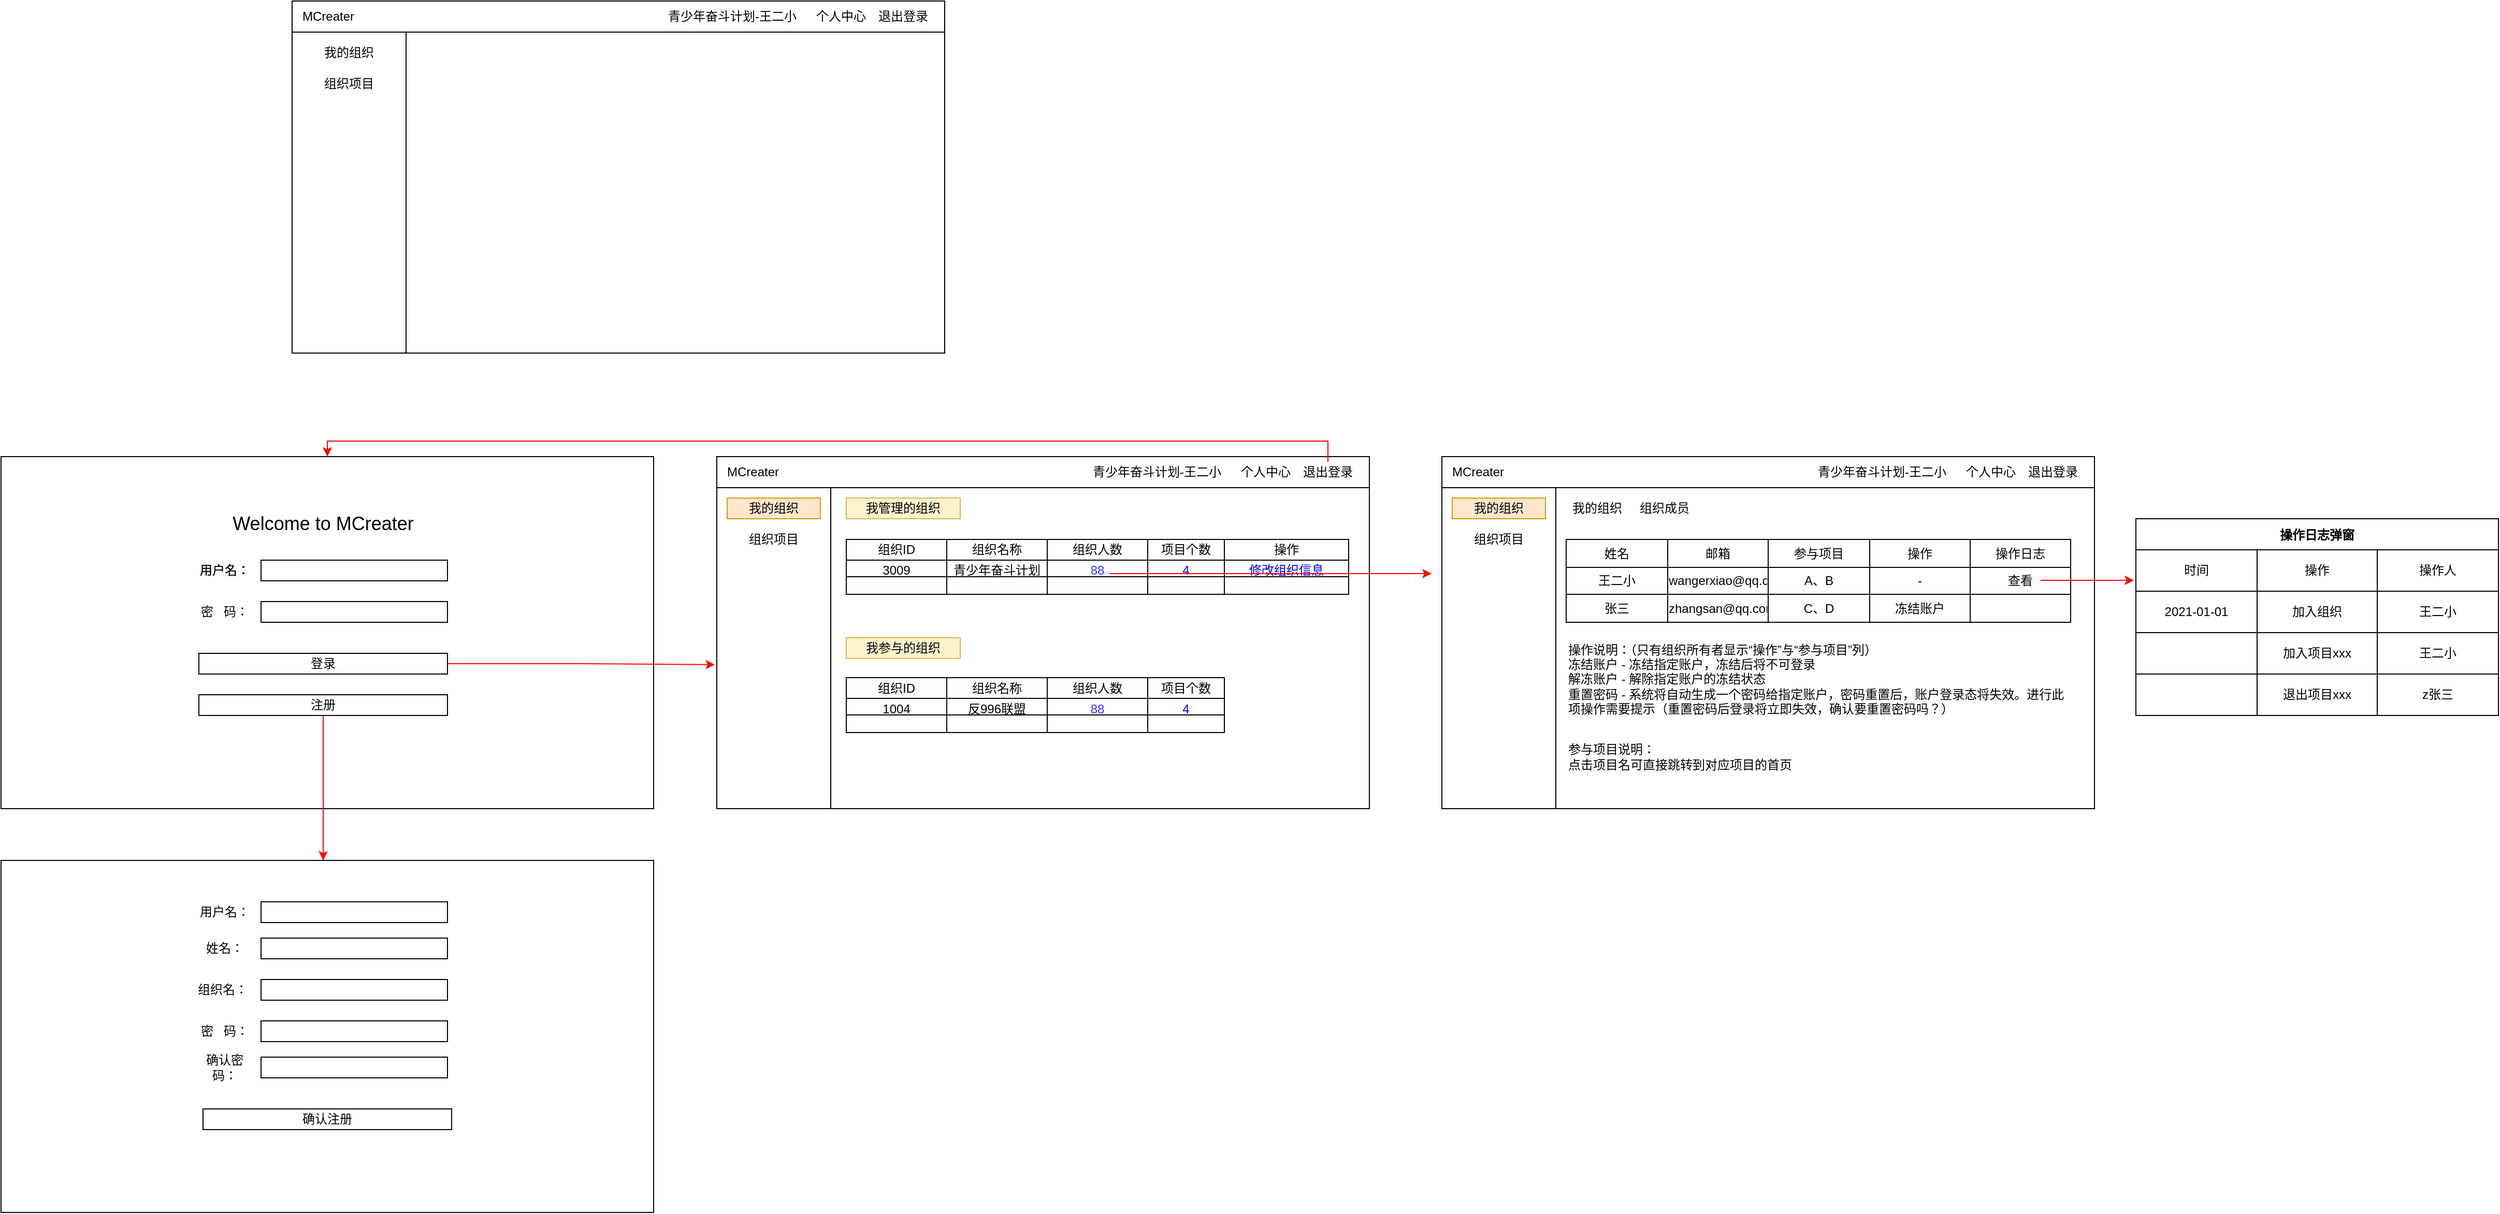 <mxfile version="15.0.6" type="github">
  <diagram id="6OuexgIGDOipwH1l8YNA" name="Page-1">
    <mxGraphModel dx="1422" dy="1941" grid="1" gridSize="10" guides="1" tooltips="1" connect="1" arrows="1" fold="1" page="1" pageScale="1" pageWidth="827" pageHeight="1169" math="0" shadow="0">
      <root>
        <mxCell id="0" />
        <mxCell id="1" parent="0" />
        <mxCell id="TftClXgvJGGN0wYb9kB6-1" value="" style="rounded=0;whiteSpace=wrap;html=1;" vertex="1" parent="1">
          <mxGeometry x="99" y="70" width="630" height="340" as="geometry" />
        </mxCell>
        <mxCell id="TftClXgvJGGN0wYb9kB6-2" value="用户名：" style="text;html=1;strokeColor=none;fillColor=none;align=center;verticalAlign=middle;whiteSpace=wrap;rounded=0;" vertex="1" parent="1">
          <mxGeometry x="290" y="170" width="50" height="20" as="geometry" />
        </mxCell>
        <mxCell id="TftClXgvJGGN0wYb9kB6-3" value="密&amp;nbsp; &amp;nbsp;码：" style="text;html=1;strokeColor=none;fillColor=none;align=center;verticalAlign=middle;whiteSpace=wrap;rounded=0;" vertex="1" parent="1">
          <mxGeometry x="290" y="210" width="50" height="20" as="geometry" />
        </mxCell>
        <mxCell id="TftClXgvJGGN0wYb9kB6-5" value="" style="text;html=1;fillColor=none;align=center;verticalAlign=middle;whiteSpace=wrap;rounded=0;strokeColor=#000000;" vertex="1" parent="1">
          <mxGeometry x="350" y="170" width="180" height="20" as="geometry" />
        </mxCell>
        <mxCell id="TftClXgvJGGN0wYb9kB6-6" value="" style="text;html=1;fillColor=none;align=center;verticalAlign=middle;whiteSpace=wrap;rounded=0;strokeColor=#000000;" vertex="1" parent="1">
          <mxGeometry x="350" y="210" width="180" height="20" as="geometry" />
        </mxCell>
        <mxCell id="TftClXgvJGGN0wYb9kB6-29" style="edgeStyle=orthogonalEdgeStyle;rounded=0;orthogonalLoop=1;jettySize=auto;html=1;exitX=1;exitY=0.5;exitDx=0;exitDy=0;entryX=-0.003;entryY=0.591;entryDx=0;entryDy=0;entryPerimeter=0;strokeColor=#FF0000;" edge="1" parent="1" source="TftClXgvJGGN0wYb9kB6-7" target="TftClXgvJGGN0wYb9kB6-28">
          <mxGeometry relative="1" as="geometry" />
        </mxCell>
        <mxCell id="TftClXgvJGGN0wYb9kB6-7" value="登录" style="text;html=1;fillColor=none;align=center;verticalAlign=middle;whiteSpace=wrap;rounded=0;strokeColor=#000000;" vertex="1" parent="1">
          <mxGeometry x="290" y="260" width="240" height="20" as="geometry" />
        </mxCell>
        <mxCell id="TftClXgvJGGN0wYb9kB6-8" value="注册" style="text;html=1;fillColor=none;align=center;verticalAlign=middle;whiteSpace=wrap;rounded=0;strokeColor=#000000;" vertex="1" parent="1">
          <mxGeometry x="290" y="300" width="240" height="20" as="geometry" />
        </mxCell>
        <mxCell id="TftClXgvJGGN0wYb9kB6-9" value="&lt;font style=&quot;font-size: 18px&quot;&gt;Welcome to MCreater&lt;/font&gt;" style="text;html=1;strokeColor=none;fillColor=none;align=center;verticalAlign=middle;whiteSpace=wrap;rounded=0;" vertex="1" parent="1">
          <mxGeometry x="290" y="110" width="240" height="50" as="geometry" />
        </mxCell>
        <mxCell id="TftClXgvJGGN0wYb9kB6-10" value="" style="rounded=0;whiteSpace=wrap;html=1;" vertex="1" parent="1">
          <mxGeometry x="99" y="460" width="630" height="340" as="geometry" />
        </mxCell>
        <mxCell id="TftClXgvJGGN0wYb9kB6-11" value="" style="endArrow=classic;html=1;exitX=0.5;exitY=1;exitDx=0;exitDy=0;strokeColor=#FF0000;" edge="1" parent="1" source="TftClXgvJGGN0wYb9kB6-8">
          <mxGeometry width="50" height="50" relative="1" as="geometry">
            <mxPoint x="300" y="510" as="sourcePoint" />
            <mxPoint x="410" y="460" as="targetPoint" />
          </mxGeometry>
        </mxCell>
        <mxCell id="TftClXgvJGGN0wYb9kB6-13" value="用户名：" style="text;html=1;strokeColor=none;fillColor=none;align=center;verticalAlign=middle;whiteSpace=wrap;rounded=0;" vertex="1" parent="1">
          <mxGeometry x="290" y="170" width="50" height="20" as="geometry" />
        </mxCell>
        <mxCell id="TftClXgvJGGN0wYb9kB6-14" value="" style="text;html=1;fillColor=none;align=center;verticalAlign=middle;whiteSpace=wrap;rounded=0;strokeColor=#000000;" vertex="1" parent="1">
          <mxGeometry x="350" y="170" width="180" height="20" as="geometry" />
        </mxCell>
        <mxCell id="TftClXgvJGGN0wYb9kB6-15" value="密&amp;nbsp; &amp;nbsp;码：" style="text;html=1;strokeColor=none;fillColor=none;align=center;verticalAlign=middle;whiteSpace=wrap;rounded=0;" vertex="1" parent="1">
          <mxGeometry x="290" y="615" width="50" height="20" as="geometry" />
        </mxCell>
        <mxCell id="TftClXgvJGGN0wYb9kB6-16" value="用户名：" style="text;html=1;strokeColor=none;fillColor=none;align=center;verticalAlign=middle;whiteSpace=wrap;rounded=0;" vertex="1" parent="1">
          <mxGeometry x="290" y="500" width="50" height="20" as="geometry" />
        </mxCell>
        <mxCell id="TftClXgvJGGN0wYb9kB6-17" value="" style="text;html=1;fillColor=none;align=center;verticalAlign=middle;whiteSpace=wrap;rounded=0;strokeColor=#000000;" vertex="1" parent="1">
          <mxGeometry x="350" y="500" width="180" height="20" as="geometry" />
        </mxCell>
        <mxCell id="TftClXgvJGGN0wYb9kB6-18" value="" style="text;html=1;fillColor=none;align=center;verticalAlign=middle;whiteSpace=wrap;rounded=0;strokeColor=#000000;" vertex="1" parent="1">
          <mxGeometry x="350" y="615" width="180" height="20" as="geometry" />
        </mxCell>
        <mxCell id="TftClXgvJGGN0wYb9kB6-19" value="确认密码：" style="text;html=1;strokeColor=none;fillColor=none;align=center;verticalAlign=middle;whiteSpace=wrap;rounded=0;" vertex="1" parent="1">
          <mxGeometry x="290" y="650" width="50" height="20" as="geometry" />
        </mxCell>
        <mxCell id="TftClXgvJGGN0wYb9kB6-20" value="" style="text;html=1;fillColor=none;align=center;verticalAlign=middle;whiteSpace=wrap;rounded=0;strokeColor=#000000;" vertex="1" parent="1">
          <mxGeometry x="350" y="650" width="180" height="20" as="geometry" />
        </mxCell>
        <mxCell id="TftClXgvJGGN0wYb9kB6-23" value="姓名：" style="text;html=1;strokeColor=none;fillColor=none;align=center;verticalAlign=middle;whiteSpace=wrap;rounded=0;" vertex="1" parent="1">
          <mxGeometry x="290" y="535" width="50" height="20" as="geometry" />
        </mxCell>
        <mxCell id="TftClXgvJGGN0wYb9kB6-24" value="" style="text;html=1;fillColor=none;align=center;verticalAlign=middle;whiteSpace=wrap;rounded=0;strokeColor=#000000;" vertex="1" parent="1">
          <mxGeometry x="350" y="535" width="180" height="20" as="geometry" />
        </mxCell>
        <mxCell id="TftClXgvJGGN0wYb9kB6-25" value="组织名：" style="text;html=1;strokeColor=none;fillColor=none;align=center;verticalAlign=middle;whiteSpace=wrap;rounded=0;" vertex="1" parent="1">
          <mxGeometry x="286" y="575" width="54" height="20" as="geometry" />
        </mxCell>
        <mxCell id="TftClXgvJGGN0wYb9kB6-26" value="" style="text;html=1;fillColor=none;align=center;verticalAlign=middle;whiteSpace=wrap;rounded=0;strokeColor=#000000;" vertex="1" parent="1">
          <mxGeometry x="350" y="575" width="180" height="20" as="geometry" />
        </mxCell>
        <mxCell id="TftClXgvJGGN0wYb9kB6-27" value="确认注册" style="text;html=1;fillColor=none;align=center;verticalAlign=middle;whiteSpace=wrap;rounded=0;strokeColor=#000000;" vertex="1" parent="1">
          <mxGeometry x="294" y="700" width="240" height="20" as="geometry" />
        </mxCell>
        <mxCell id="TftClXgvJGGN0wYb9kB6-28" value="" style="rounded=0;whiteSpace=wrap;html=1;" vertex="1" parent="1">
          <mxGeometry x="790" y="70" width="630" height="340" as="geometry" />
        </mxCell>
        <mxCell id="TftClXgvJGGN0wYb9kB6-30" value="" style="rounded=0;whiteSpace=wrap;html=1;strokeColor=#000000;" vertex="1" parent="1">
          <mxGeometry x="790" y="70" width="630" height="30" as="geometry" />
        </mxCell>
        <mxCell id="TftClXgvJGGN0wYb9kB6-31" value="青少年奋斗计划-王二小" style="text;html=1;strokeColor=none;fillColor=none;align=center;verticalAlign=middle;whiteSpace=wrap;rounded=0;" vertex="1" parent="1">
          <mxGeometry x="1140" y="75" width="150" height="20" as="geometry" />
        </mxCell>
        <mxCell id="TftClXgvJGGN0wYb9kB6-101" style="edgeStyle=orthogonalEdgeStyle;rounded=0;orthogonalLoop=1;jettySize=auto;html=1;exitX=0.5;exitY=0;exitDx=0;exitDy=0;entryX=0.5;entryY=0;entryDx=0;entryDy=0;fontColor=#0000FF;strokeColor=#FF0000;" edge="1" parent="1" source="TftClXgvJGGN0wYb9kB6-32" target="TftClXgvJGGN0wYb9kB6-1">
          <mxGeometry relative="1" as="geometry" />
        </mxCell>
        <mxCell id="TftClXgvJGGN0wYb9kB6-32" value="退出登录" style="text;html=1;strokeColor=none;fillColor=none;align=center;verticalAlign=middle;whiteSpace=wrap;rounded=0;" vertex="1" parent="1">
          <mxGeometry x="1350" y="75" width="60" height="20" as="geometry" />
        </mxCell>
        <mxCell id="TftClXgvJGGN0wYb9kB6-33" value="个人中心" style="text;html=1;strokeColor=none;fillColor=none;align=center;verticalAlign=middle;whiteSpace=wrap;rounded=0;" vertex="1" parent="1">
          <mxGeometry x="1290" y="75" width="60" height="20" as="geometry" />
        </mxCell>
        <mxCell id="TftClXgvJGGN0wYb9kB6-34" value="MCreater" style="text;html=1;strokeColor=none;fillColor=none;align=center;verticalAlign=middle;whiteSpace=wrap;rounded=0;" vertex="1" parent="1">
          <mxGeometry x="800" y="75" width="50" height="20" as="geometry" />
        </mxCell>
        <mxCell id="TftClXgvJGGN0wYb9kB6-35" value="" style="rounded=0;whiteSpace=wrap;html=1;strokeColor=#000000;" vertex="1" parent="1">
          <mxGeometry x="790" y="100" width="110" height="310" as="geometry" />
        </mxCell>
        <mxCell id="TftClXgvJGGN0wYb9kB6-37" value="我的组织" style="text;html=1;strokeColor=#d79b00;fillColor=#ffe6cc;align=center;verticalAlign=middle;whiteSpace=wrap;rounded=0;" vertex="1" parent="1">
          <mxGeometry x="800" y="110" width="90" height="20" as="geometry" />
        </mxCell>
        <mxCell id="TftClXgvJGGN0wYb9kB6-38" value="组织项目" style="text;html=1;strokeColor=none;fillColor=none;align=center;verticalAlign=middle;whiteSpace=wrap;rounded=0;" vertex="1" parent="1">
          <mxGeometry x="800" y="140" width="90" height="20" as="geometry" />
        </mxCell>
        <mxCell id="TftClXgvJGGN0wYb9kB6-39" value="" style="rounded=0;whiteSpace=wrap;html=1;" vertex="1" parent="1">
          <mxGeometry x="380" y="-370" width="630" height="340" as="geometry" />
        </mxCell>
        <mxCell id="TftClXgvJGGN0wYb9kB6-40" value="" style="rounded=0;whiteSpace=wrap;html=1;strokeColor=#000000;" vertex="1" parent="1">
          <mxGeometry x="380" y="-370" width="630" height="30" as="geometry" />
        </mxCell>
        <mxCell id="TftClXgvJGGN0wYb9kB6-41" value="青少年奋斗计划-王二小" style="text;html=1;strokeColor=none;fillColor=none;align=center;verticalAlign=middle;whiteSpace=wrap;rounded=0;" vertex="1" parent="1">
          <mxGeometry x="730" y="-365" width="150" height="20" as="geometry" />
        </mxCell>
        <mxCell id="TftClXgvJGGN0wYb9kB6-42" value="退出登录" style="text;html=1;strokeColor=none;fillColor=none;align=center;verticalAlign=middle;whiteSpace=wrap;rounded=0;" vertex="1" parent="1">
          <mxGeometry x="940" y="-365" width="60" height="20" as="geometry" />
        </mxCell>
        <mxCell id="TftClXgvJGGN0wYb9kB6-43" value="个人中心" style="text;html=1;strokeColor=none;fillColor=none;align=center;verticalAlign=middle;whiteSpace=wrap;rounded=0;" vertex="1" parent="1">
          <mxGeometry x="880" y="-365" width="60" height="20" as="geometry" />
        </mxCell>
        <mxCell id="TftClXgvJGGN0wYb9kB6-44" value="MCreater" style="text;html=1;strokeColor=none;fillColor=none;align=center;verticalAlign=middle;whiteSpace=wrap;rounded=0;" vertex="1" parent="1">
          <mxGeometry x="390" y="-365" width="50" height="20" as="geometry" />
        </mxCell>
        <mxCell id="TftClXgvJGGN0wYb9kB6-45" value="" style="rounded=0;whiteSpace=wrap;html=1;strokeColor=#000000;" vertex="1" parent="1">
          <mxGeometry x="380" y="-340" width="110" height="310" as="geometry" />
        </mxCell>
        <mxCell id="TftClXgvJGGN0wYb9kB6-46" value="我的组织" style="text;html=1;strokeColor=none;fillColor=none;align=center;verticalAlign=middle;whiteSpace=wrap;rounded=0;" vertex="1" parent="1">
          <mxGeometry x="390" y="-330" width="90" height="20" as="geometry" />
        </mxCell>
        <mxCell id="TftClXgvJGGN0wYb9kB6-47" value="组织项目" style="text;html=1;strokeColor=none;fillColor=none;align=center;verticalAlign=middle;whiteSpace=wrap;rounded=0;" vertex="1" parent="1">
          <mxGeometry x="390" y="-300" width="90" height="20" as="geometry" />
        </mxCell>
        <mxCell id="TftClXgvJGGN0wYb9kB6-48" value="我管理的组织" style="text;html=1;strokeColor=#d6b656;fillColor=#fff2cc;align=center;verticalAlign=middle;whiteSpace=wrap;rounded=0;" vertex="1" parent="1">
          <mxGeometry x="915" y="110" width="110" height="20" as="geometry" />
        </mxCell>
        <mxCell id="TftClXgvJGGN0wYb9kB6-49" value="我参与的组织" style="text;html=1;strokeColor=#d6b656;fillColor=#fff2cc;align=center;verticalAlign=middle;whiteSpace=wrap;rounded=0;" vertex="1" parent="1">
          <mxGeometry x="915" y="245" width="110" height="20" as="geometry" />
        </mxCell>
        <mxCell id="TftClXgvJGGN0wYb9kB6-63" value="" style="shape=table;html=1;whiteSpace=wrap;startSize=0;container=1;collapsible=0;childLayout=tableLayout;strokeColor=#000000;fontColor=#0000FF;" vertex="1" parent="1">
          <mxGeometry x="915" y="150" width="485" height="53" as="geometry" />
        </mxCell>
        <mxCell id="TftClXgvJGGN0wYb9kB6-64" value="" style="shape=partialRectangle;html=1;whiteSpace=wrap;collapsible=0;dropTarget=0;pointerEvents=0;fillColor=none;top=0;left=0;bottom=0;right=0;points=[[0,0.5],[1,0.5]];portConstraint=eastwest;" vertex="1" parent="TftClXgvJGGN0wYb9kB6-63">
          <mxGeometry width="485" height="20" as="geometry" />
        </mxCell>
        <mxCell id="TftClXgvJGGN0wYb9kB6-65" value="组织ID" style="shape=partialRectangle;html=1;whiteSpace=wrap;connectable=0;fillColor=none;top=0;left=0;bottom=0;right=0;overflow=hidden;pointerEvents=1;" vertex="1" parent="TftClXgvJGGN0wYb9kB6-64">
          <mxGeometry width="97" height="20" as="geometry" />
        </mxCell>
        <mxCell id="TftClXgvJGGN0wYb9kB6-66" value="组织名称" style="shape=partialRectangle;html=1;whiteSpace=wrap;connectable=0;fillColor=none;top=0;left=0;bottom=0;right=0;overflow=hidden;pointerEvents=1;" vertex="1" parent="TftClXgvJGGN0wYb9kB6-64">
          <mxGeometry x="97" width="97" height="20" as="geometry" />
        </mxCell>
        <mxCell id="TftClXgvJGGN0wYb9kB6-67" value="组织人数" style="shape=partialRectangle;html=1;whiteSpace=wrap;connectable=0;fillColor=none;top=0;left=0;bottom=0;right=0;overflow=hidden;pointerEvents=1;" vertex="1" parent="TftClXgvJGGN0wYb9kB6-64">
          <mxGeometry x="194" width="97" height="20" as="geometry" />
        </mxCell>
        <mxCell id="TftClXgvJGGN0wYb9kB6-76" value="项目个数" style="shape=partialRectangle;html=1;whiteSpace=wrap;connectable=0;fillColor=none;top=0;left=0;bottom=0;right=0;overflow=hidden;pointerEvents=1;" vertex="1" parent="TftClXgvJGGN0wYb9kB6-64">
          <mxGeometry x="291" width="74" height="20" as="geometry" />
        </mxCell>
        <mxCell id="TftClXgvJGGN0wYb9kB6-79" value="操作" style="shape=partialRectangle;html=1;whiteSpace=wrap;connectable=0;fillColor=none;top=0;left=0;bottom=0;right=0;overflow=hidden;pointerEvents=1;" vertex="1" parent="TftClXgvJGGN0wYb9kB6-64">
          <mxGeometry x="365" width="120" height="20" as="geometry" />
        </mxCell>
        <mxCell id="TftClXgvJGGN0wYb9kB6-68" value="" style="shape=partialRectangle;html=1;whiteSpace=wrap;collapsible=0;dropTarget=0;pointerEvents=0;fillColor=none;top=0;left=0;bottom=0;right=0;points=[[0,0.5],[1,0.5]];portConstraint=eastwest;" vertex="1" parent="TftClXgvJGGN0wYb9kB6-63">
          <mxGeometry y="20" width="485" height="16" as="geometry" />
        </mxCell>
        <mxCell id="TftClXgvJGGN0wYb9kB6-69" value="3009" style="shape=partialRectangle;html=1;whiteSpace=wrap;connectable=0;fillColor=none;top=0;left=0;bottom=0;right=0;overflow=hidden;pointerEvents=1;" vertex="1" parent="TftClXgvJGGN0wYb9kB6-68">
          <mxGeometry width="97" height="16" as="geometry" />
        </mxCell>
        <mxCell id="TftClXgvJGGN0wYb9kB6-70" value="青少年奋斗计划" style="shape=partialRectangle;html=1;whiteSpace=wrap;connectable=0;fillColor=none;top=0;left=0;bottom=0;right=0;overflow=hidden;pointerEvents=1;" vertex="1" parent="TftClXgvJGGN0wYb9kB6-68">
          <mxGeometry x="97" width="97" height="16" as="geometry" />
        </mxCell>
        <mxCell id="TftClXgvJGGN0wYb9kB6-71" value="&lt;u&gt;&lt;font color=&quot;#3333ff&quot;&gt;88&lt;/font&gt;&lt;/u&gt;" style="shape=partialRectangle;html=1;whiteSpace=wrap;connectable=0;fillColor=none;top=0;left=0;bottom=0;right=0;overflow=hidden;pointerEvents=1;" vertex="1" parent="TftClXgvJGGN0wYb9kB6-68">
          <mxGeometry x="194" width="97" height="16" as="geometry" />
        </mxCell>
        <mxCell id="TftClXgvJGGN0wYb9kB6-77" value="4" style="shape=partialRectangle;html=1;whiteSpace=wrap;connectable=0;fillColor=none;top=0;left=0;bottom=0;right=0;overflow=hidden;pointerEvents=1;fontColor=#0000FF;" vertex="1" parent="TftClXgvJGGN0wYb9kB6-68">
          <mxGeometry x="291" width="74" height="16" as="geometry" />
        </mxCell>
        <mxCell id="TftClXgvJGGN0wYb9kB6-80" value="修改组织信息" style="shape=partialRectangle;html=1;whiteSpace=wrap;connectable=0;fillColor=none;top=0;left=0;bottom=0;right=0;overflow=hidden;pointerEvents=1;fontColor=#0000FF;" vertex="1" parent="TftClXgvJGGN0wYb9kB6-68">
          <mxGeometry x="365" width="120" height="16" as="geometry" />
        </mxCell>
        <mxCell id="TftClXgvJGGN0wYb9kB6-72" value="" style="shape=partialRectangle;html=1;whiteSpace=wrap;collapsible=0;dropTarget=0;pointerEvents=0;fillColor=none;top=0;left=0;bottom=0;right=0;points=[[0,0.5],[1,0.5]];portConstraint=eastwest;" vertex="1" parent="TftClXgvJGGN0wYb9kB6-63">
          <mxGeometry y="36" width="485" height="17" as="geometry" />
        </mxCell>
        <mxCell id="TftClXgvJGGN0wYb9kB6-73" value="" style="shape=partialRectangle;html=1;whiteSpace=wrap;connectable=0;fillColor=none;top=0;left=0;bottom=0;right=0;overflow=hidden;pointerEvents=1;" vertex="1" parent="TftClXgvJGGN0wYb9kB6-72">
          <mxGeometry width="97" height="17" as="geometry" />
        </mxCell>
        <mxCell id="TftClXgvJGGN0wYb9kB6-74" value="" style="shape=partialRectangle;html=1;whiteSpace=wrap;connectable=0;fillColor=none;top=0;left=0;bottom=0;right=0;overflow=hidden;pointerEvents=1;" vertex="1" parent="TftClXgvJGGN0wYb9kB6-72">
          <mxGeometry x="97" width="97" height="17" as="geometry" />
        </mxCell>
        <mxCell id="TftClXgvJGGN0wYb9kB6-75" value="" style="shape=partialRectangle;html=1;whiteSpace=wrap;connectable=0;fillColor=none;top=0;left=0;bottom=0;right=0;overflow=hidden;pointerEvents=1;" vertex="1" parent="TftClXgvJGGN0wYb9kB6-72">
          <mxGeometry x="194" width="97" height="17" as="geometry" />
        </mxCell>
        <mxCell id="TftClXgvJGGN0wYb9kB6-78" style="shape=partialRectangle;html=1;whiteSpace=wrap;connectable=0;fillColor=none;top=0;left=0;bottom=0;right=0;overflow=hidden;pointerEvents=1;" vertex="1" parent="TftClXgvJGGN0wYb9kB6-72">
          <mxGeometry x="291" width="74" height="17" as="geometry" />
        </mxCell>
        <mxCell id="TftClXgvJGGN0wYb9kB6-81" style="shape=partialRectangle;html=1;whiteSpace=wrap;connectable=0;fillColor=none;top=0;left=0;bottom=0;right=0;overflow=hidden;pointerEvents=1;" vertex="1" parent="TftClXgvJGGN0wYb9kB6-72">
          <mxGeometry x="365" width="120" height="17" as="geometry" />
        </mxCell>
        <mxCell id="TftClXgvJGGN0wYb9kB6-82" value="" style="shape=table;html=1;whiteSpace=wrap;startSize=0;container=1;collapsible=0;childLayout=tableLayout;strokeColor=#000000;fontColor=#0000FF;" vertex="1" parent="1">
          <mxGeometry x="915" y="283.5" width="365" height="53" as="geometry" />
        </mxCell>
        <mxCell id="TftClXgvJGGN0wYb9kB6-83" value="" style="shape=partialRectangle;html=1;whiteSpace=wrap;collapsible=0;dropTarget=0;pointerEvents=0;fillColor=none;top=0;left=0;bottom=0;right=0;points=[[0,0.5],[1,0.5]];portConstraint=eastwest;" vertex="1" parent="TftClXgvJGGN0wYb9kB6-82">
          <mxGeometry width="365" height="20" as="geometry" />
        </mxCell>
        <mxCell id="TftClXgvJGGN0wYb9kB6-84" value="组织ID" style="shape=partialRectangle;html=1;whiteSpace=wrap;connectable=0;fillColor=none;top=0;left=0;bottom=0;right=0;overflow=hidden;pointerEvents=1;" vertex="1" parent="TftClXgvJGGN0wYb9kB6-83">
          <mxGeometry width="97" height="20" as="geometry" />
        </mxCell>
        <mxCell id="TftClXgvJGGN0wYb9kB6-85" value="组织名称" style="shape=partialRectangle;html=1;whiteSpace=wrap;connectable=0;fillColor=none;top=0;left=0;bottom=0;right=0;overflow=hidden;pointerEvents=1;" vertex="1" parent="TftClXgvJGGN0wYb9kB6-83">
          <mxGeometry x="97" width="97" height="20" as="geometry" />
        </mxCell>
        <mxCell id="TftClXgvJGGN0wYb9kB6-86" value="组织人数" style="shape=partialRectangle;html=1;whiteSpace=wrap;connectable=0;fillColor=none;top=0;left=0;bottom=0;right=0;overflow=hidden;pointerEvents=1;" vertex="1" parent="TftClXgvJGGN0wYb9kB6-83">
          <mxGeometry x="194" width="97" height="20" as="geometry" />
        </mxCell>
        <mxCell id="TftClXgvJGGN0wYb9kB6-87" value="项目个数" style="shape=partialRectangle;html=1;whiteSpace=wrap;connectable=0;fillColor=none;top=0;left=0;bottom=0;right=0;overflow=hidden;pointerEvents=1;" vertex="1" parent="TftClXgvJGGN0wYb9kB6-83">
          <mxGeometry x="291" width="74" height="20" as="geometry" />
        </mxCell>
        <mxCell id="TftClXgvJGGN0wYb9kB6-89" value="" style="shape=partialRectangle;html=1;whiteSpace=wrap;collapsible=0;dropTarget=0;pointerEvents=0;fillColor=none;top=0;left=0;bottom=0;right=0;points=[[0,0.5],[1,0.5]];portConstraint=eastwest;" vertex="1" parent="TftClXgvJGGN0wYb9kB6-82">
          <mxGeometry y="20" width="365" height="16" as="geometry" />
        </mxCell>
        <mxCell id="TftClXgvJGGN0wYb9kB6-90" value="1004" style="shape=partialRectangle;html=1;whiteSpace=wrap;connectable=0;fillColor=none;top=0;left=0;bottom=0;right=0;overflow=hidden;pointerEvents=1;" vertex="1" parent="TftClXgvJGGN0wYb9kB6-89">
          <mxGeometry width="97" height="16" as="geometry" />
        </mxCell>
        <mxCell id="TftClXgvJGGN0wYb9kB6-91" value="反996联盟" style="shape=partialRectangle;html=1;whiteSpace=wrap;connectable=0;fillColor=none;top=0;left=0;bottom=0;right=0;overflow=hidden;pointerEvents=1;" vertex="1" parent="TftClXgvJGGN0wYb9kB6-89">
          <mxGeometry x="97" width="97" height="16" as="geometry" />
        </mxCell>
        <mxCell id="TftClXgvJGGN0wYb9kB6-92" value="&lt;u&gt;&lt;font color=&quot;#3333ff&quot;&gt;88&lt;/font&gt;&lt;/u&gt;" style="shape=partialRectangle;html=1;whiteSpace=wrap;connectable=0;fillColor=none;top=0;left=0;bottom=0;right=0;overflow=hidden;pointerEvents=1;" vertex="1" parent="TftClXgvJGGN0wYb9kB6-89">
          <mxGeometry x="194" width="97" height="16" as="geometry" />
        </mxCell>
        <mxCell id="TftClXgvJGGN0wYb9kB6-93" value="4" style="shape=partialRectangle;html=1;whiteSpace=wrap;connectable=0;fillColor=none;top=0;left=0;bottom=0;right=0;overflow=hidden;pointerEvents=1;fontColor=#0000FF;" vertex="1" parent="TftClXgvJGGN0wYb9kB6-89">
          <mxGeometry x="291" width="74" height="16" as="geometry" />
        </mxCell>
        <mxCell id="TftClXgvJGGN0wYb9kB6-95" value="" style="shape=partialRectangle;html=1;whiteSpace=wrap;collapsible=0;dropTarget=0;pointerEvents=0;fillColor=none;top=0;left=0;bottom=0;right=0;points=[[0,0.5],[1,0.5]];portConstraint=eastwest;" vertex="1" parent="TftClXgvJGGN0wYb9kB6-82">
          <mxGeometry y="36" width="365" height="17" as="geometry" />
        </mxCell>
        <mxCell id="TftClXgvJGGN0wYb9kB6-96" value="" style="shape=partialRectangle;html=1;whiteSpace=wrap;connectable=0;fillColor=none;top=0;left=0;bottom=0;right=0;overflow=hidden;pointerEvents=1;" vertex="1" parent="TftClXgvJGGN0wYb9kB6-95">
          <mxGeometry width="97" height="17" as="geometry" />
        </mxCell>
        <mxCell id="TftClXgvJGGN0wYb9kB6-97" value="" style="shape=partialRectangle;html=1;whiteSpace=wrap;connectable=0;fillColor=none;top=0;left=0;bottom=0;right=0;overflow=hidden;pointerEvents=1;" vertex="1" parent="TftClXgvJGGN0wYb9kB6-95">
          <mxGeometry x="97" width="97" height="17" as="geometry" />
        </mxCell>
        <mxCell id="TftClXgvJGGN0wYb9kB6-98" value="" style="shape=partialRectangle;html=1;whiteSpace=wrap;connectable=0;fillColor=none;top=0;left=0;bottom=0;right=0;overflow=hidden;pointerEvents=1;" vertex="1" parent="TftClXgvJGGN0wYb9kB6-95">
          <mxGeometry x="194" width="97" height="17" as="geometry" />
        </mxCell>
        <mxCell id="TftClXgvJGGN0wYb9kB6-99" style="shape=partialRectangle;html=1;whiteSpace=wrap;connectable=0;fillColor=none;top=0;left=0;bottom=0;right=0;overflow=hidden;pointerEvents=1;" vertex="1" parent="TftClXgvJGGN0wYb9kB6-95">
          <mxGeometry x="291" width="74" height="17" as="geometry" />
        </mxCell>
        <mxCell id="TftClXgvJGGN0wYb9kB6-104" value="" style="rounded=0;whiteSpace=wrap;html=1;" vertex="1" parent="1">
          <mxGeometry x="1490" y="70" width="630" height="340" as="geometry" />
        </mxCell>
        <mxCell id="TftClXgvJGGN0wYb9kB6-105" value="" style="rounded=0;whiteSpace=wrap;html=1;strokeColor=#000000;" vertex="1" parent="1">
          <mxGeometry x="1490" y="70" width="630" height="30" as="geometry" />
        </mxCell>
        <mxCell id="TftClXgvJGGN0wYb9kB6-106" value="青少年奋斗计划-王二小" style="text;html=1;strokeColor=none;fillColor=none;align=center;verticalAlign=middle;whiteSpace=wrap;rounded=0;" vertex="1" parent="1">
          <mxGeometry x="1840" y="75" width="150" height="20" as="geometry" />
        </mxCell>
        <mxCell id="TftClXgvJGGN0wYb9kB6-107" value="退出登录" style="text;html=1;strokeColor=none;fillColor=none;align=center;verticalAlign=middle;whiteSpace=wrap;rounded=0;" vertex="1" parent="1">
          <mxGeometry x="2050" y="75" width="60" height="20" as="geometry" />
        </mxCell>
        <mxCell id="TftClXgvJGGN0wYb9kB6-108" value="个人中心" style="text;html=1;strokeColor=none;fillColor=none;align=center;verticalAlign=middle;whiteSpace=wrap;rounded=0;" vertex="1" parent="1">
          <mxGeometry x="1990" y="75" width="60" height="20" as="geometry" />
        </mxCell>
        <mxCell id="TftClXgvJGGN0wYb9kB6-109" value="MCreater" style="text;html=1;strokeColor=none;fillColor=none;align=center;verticalAlign=middle;whiteSpace=wrap;rounded=0;" vertex="1" parent="1">
          <mxGeometry x="1500" y="75" width="50" height="20" as="geometry" />
        </mxCell>
        <mxCell id="TftClXgvJGGN0wYb9kB6-110" value="" style="rounded=0;whiteSpace=wrap;html=1;strokeColor=#000000;" vertex="1" parent="1">
          <mxGeometry x="1490" y="100" width="110" height="310" as="geometry" />
        </mxCell>
        <mxCell id="TftClXgvJGGN0wYb9kB6-111" value="我的组织" style="text;html=1;strokeColor=#d79b00;fillColor=#ffe6cc;align=center;verticalAlign=middle;whiteSpace=wrap;rounded=0;" vertex="1" parent="1">
          <mxGeometry x="1500" y="110" width="90" height="20" as="geometry" />
        </mxCell>
        <mxCell id="TftClXgvJGGN0wYb9kB6-112" value="组织项目" style="text;html=1;strokeColor=none;fillColor=none;align=center;verticalAlign=middle;whiteSpace=wrap;rounded=0;" vertex="1" parent="1">
          <mxGeometry x="1500" y="140" width="90" height="20" as="geometry" />
        </mxCell>
        <mxCell id="TftClXgvJGGN0wYb9kB6-114" value="我的组织" style="text;html=1;strokeColor=none;fillColor=none;align=center;verticalAlign=middle;whiteSpace=wrap;rounded=0;" vertex="1" parent="1">
          <mxGeometry x="1610" y="110" width="60" height="20" as="geometry" />
        </mxCell>
        <mxCell id="TftClXgvJGGN0wYb9kB6-115" value="组织成员" style="text;html=1;strokeColor=none;fillColor=none;align=center;verticalAlign=middle;whiteSpace=wrap;rounded=0;" vertex="1" parent="1">
          <mxGeometry x="1675" y="110" width="60" height="20" as="geometry" />
        </mxCell>
        <mxCell id="TftClXgvJGGN0wYb9kB6-116" value="" style="shape=table;html=1;whiteSpace=wrap;startSize=0;container=1;collapsible=0;childLayout=tableLayout;fontColor=#000000;strokeColor=#000000;" vertex="1" parent="1">
          <mxGeometry x="1610" y="150" width="487" height="80" as="geometry" />
        </mxCell>
        <mxCell id="TftClXgvJGGN0wYb9kB6-117" value="" style="shape=partialRectangle;html=1;whiteSpace=wrap;collapsible=0;dropTarget=0;pointerEvents=0;fillColor=none;top=0;left=0;bottom=0;right=0;points=[[0,0.5],[1,0.5]];portConstraint=eastwest;" vertex="1" parent="TftClXgvJGGN0wYb9kB6-116">
          <mxGeometry width="487" height="27" as="geometry" />
        </mxCell>
        <mxCell id="TftClXgvJGGN0wYb9kB6-118" value="姓名" style="shape=partialRectangle;html=1;whiteSpace=wrap;connectable=0;fillColor=none;top=0;left=0;bottom=0;right=0;overflow=hidden;pointerEvents=1;" vertex="1" parent="TftClXgvJGGN0wYb9kB6-117">
          <mxGeometry width="98" height="27" as="geometry" />
        </mxCell>
        <mxCell id="TftClXgvJGGN0wYb9kB6-119" value="邮箱" style="shape=partialRectangle;html=1;whiteSpace=wrap;connectable=0;fillColor=none;top=0;left=0;bottom=0;right=0;overflow=hidden;pointerEvents=1;" vertex="1" parent="TftClXgvJGGN0wYb9kB6-117">
          <mxGeometry x="98" width="97" height="27" as="geometry" />
        </mxCell>
        <mxCell id="TftClXgvJGGN0wYb9kB6-120" value="参与项目" style="shape=partialRectangle;html=1;whiteSpace=wrap;connectable=0;fillColor=none;top=0;left=0;bottom=0;right=0;overflow=hidden;pointerEvents=1;" vertex="1" parent="TftClXgvJGGN0wYb9kB6-117">
          <mxGeometry x="195" width="98" height="27" as="geometry" />
        </mxCell>
        <mxCell id="TftClXgvJGGN0wYb9kB6-132" value="操作" style="shape=partialRectangle;html=1;whiteSpace=wrap;connectable=0;fillColor=none;top=0;left=0;bottom=0;right=0;overflow=hidden;pointerEvents=1;" vertex="1" parent="TftClXgvJGGN0wYb9kB6-117">
          <mxGeometry x="293" width="97" height="27" as="geometry" />
        </mxCell>
        <mxCell id="TftClXgvJGGN0wYb9kB6-138" value="操作日志" style="shape=partialRectangle;html=1;whiteSpace=wrap;connectable=0;fillColor=none;top=0;left=0;bottom=0;right=0;overflow=hidden;pointerEvents=1;" vertex="1" parent="TftClXgvJGGN0wYb9kB6-117">
          <mxGeometry x="390" width="97" height="27" as="geometry" />
        </mxCell>
        <mxCell id="TftClXgvJGGN0wYb9kB6-121" value="" style="shape=partialRectangle;html=1;whiteSpace=wrap;collapsible=0;dropTarget=0;pointerEvents=0;fillColor=none;top=0;left=0;bottom=0;right=0;points=[[0,0.5],[1,0.5]];portConstraint=eastwest;" vertex="1" parent="TftClXgvJGGN0wYb9kB6-116">
          <mxGeometry y="27" width="487" height="26" as="geometry" />
        </mxCell>
        <mxCell id="TftClXgvJGGN0wYb9kB6-122" value="王二小" style="shape=partialRectangle;html=1;whiteSpace=wrap;connectable=0;fillColor=none;top=0;left=0;bottom=0;right=0;overflow=hidden;pointerEvents=1;" vertex="1" parent="TftClXgvJGGN0wYb9kB6-121">
          <mxGeometry width="98" height="26" as="geometry" />
        </mxCell>
        <mxCell id="TftClXgvJGGN0wYb9kB6-123" value="wangerxiao@qq.com" style="shape=partialRectangle;html=1;whiteSpace=wrap;connectable=0;fillColor=none;top=0;left=0;bottom=0;right=0;overflow=hidden;pointerEvents=1;" vertex="1" parent="TftClXgvJGGN0wYb9kB6-121">
          <mxGeometry x="98" width="97" height="26" as="geometry" />
        </mxCell>
        <mxCell id="TftClXgvJGGN0wYb9kB6-124" value="A、B" style="shape=partialRectangle;html=1;whiteSpace=wrap;connectable=0;fillColor=none;top=0;left=0;bottom=0;right=0;overflow=hidden;pointerEvents=1;" vertex="1" parent="TftClXgvJGGN0wYb9kB6-121">
          <mxGeometry x="195" width="98" height="26" as="geometry" />
        </mxCell>
        <mxCell id="TftClXgvJGGN0wYb9kB6-133" value="-" style="shape=partialRectangle;html=1;whiteSpace=wrap;connectable=0;fillColor=none;top=0;left=0;bottom=0;right=0;overflow=hidden;pointerEvents=1;" vertex="1" parent="TftClXgvJGGN0wYb9kB6-121">
          <mxGeometry x="293" width="97" height="26" as="geometry" />
        </mxCell>
        <mxCell id="TftClXgvJGGN0wYb9kB6-139" value="查看" style="shape=partialRectangle;html=1;whiteSpace=wrap;connectable=0;fillColor=none;top=0;left=0;bottom=0;right=0;overflow=hidden;pointerEvents=1;" vertex="1" parent="TftClXgvJGGN0wYb9kB6-121">
          <mxGeometry x="390" width="97" height="26" as="geometry" />
        </mxCell>
        <mxCell id="TftClXgvJGGN0wYb9kB6-125" value="" style="shape=partialRectangle;html=1;whiteSpace=wrap;collapsible=0;dropTarget=0;pointerEvents=0;fillColor=none;top=0;left=0;bottom=0;right=0;points=[[0,0.5],[1,0.5]];portConstraint=eastwest;" vertex="1" parent="TftClXgvJGGN0wYb9kB6-116">
          <mxGeometry y="53" width="487" height="27" as="geometry" />
        </mxCell>
        <mxCell id="TftClXgvJGGN0wYb9kB6-126" value="张三" style="shape=partialRectangle;html=1;whiteSpace=wrap;connectable=0;fillColor=none;top=0;left=0;bottom=0;right=0;overflow=hidden;pointerEvents=1;" vertex="1" parent="TftClXgvJGGN0wYb9kB6-125">
          <mxGeometry width="98" height="27" as="geometry" />
        </mxCell>
        <mxCell id="TftClXgvJGGN0wYb9kB6-127" value="zhangsan@qq.com" style="shape=partialRectangle;html=1;whiteSpace=wrap;connectable=0;fillColor=none;top=0;left=0;bottom=0;right=0;overflow=hidden;pointerEvents=1;" vertex="1" parent="TftClXgvJGGN0wYb9kB6-125">
          <mxGeometry x="98" width="97" height="27" as="geometry" />
        </mxCell>
        <mxCell id="TftClXgvJGGN0wYb9kB6-128" value="C、D" style="shape=partialRectangle;html=1;whiteSpace=wrap;connectable=0;fillColor=none;top=0;left=0;bottom=0;right=0;overflow=hidden;pointerEvents=1;" vertex="1" parent="TftClXgvJGGN0wYb9kB6-125">
          <mxGeometry x="195" width="98" height="27" as="geometry" />
        </mxCell>
        <mxCell id="TftClXgvJGGN0wYb9kB6-134" value="冻结账户" style="shape=partialRectangle;html=1;whiteSpace=wrap;connectable=0;fillColor=none;top=0;left=0;bottom=0;right=0;overflow=hidden;pointerEvents=1;" vertex="1" parent="TftClXgvJGGN0wYb9kB6-125">
          <mxGeometry x="293" width="97" height="27" as="geometry" />
        </mxCell>
        <mxCell id="TftClXgvJGGN0wYb9kB6-140" style="shape=partialRectangle;html=1;whiteSpace=wrap;connectable=0;fillColor=none;top=0;left=0;bottom=0;right=0;overflow=hidden;pointerEvents=1;" vertex="1" parent="TftClXgvJGGN0wYb9kB6-125">
          <mxGeometry x="390" width="97" height="27" as="geometry" />
        </mxCell>
        <mxCell id="TftClXgvJGGN0wYb9kB6-135" value="" style="endArrow=classic;html=1;fontColor=#000000;strokeColor=#FF0000;exitX=0.524;exitY=-0.176;exitDx=0;exitDy=0;exitPerimeter=0;" edge="1" parent="1" source="TftClXgvJGGN0wYb9kB6-72">
          <mxGeometry width="50" height="50" relative="1" as="geometry">
            <mxPoint x="1180" y="270" as="sourcePoint" />
            <mxPoint x="1480" y="183" as="targetPoint" />
          </mxGeometry>
        </mxCell>
        <mxCell id="TftClXgvJGGN0wYb9kB6-136" value="操作说明：（只有组织所有者显示“操作”与“参与项目”列）&lt;br&gt;冻结账户 - 冻结指定账户，冻结后将不可登录&lt;br&gt;解冻账户 - 解除指定账户的冻结状态&lt;br&gt;重置密码 - 系统将自动生成一个密码给指定账户，密码重置后，账户登录态将失效。进行此项操作需要提示（重置密码后登录将立即失效，确认要重置密码吗？）" style="text;html=1;strokeColor=none;fillColor=none;align=left;verticalAlign=middle;whiteSpace=wrap;rounded=0;fontColor=#000000;" vertex="1" parent="1">
          <mxGeometry x="1610" y="240" width="486" height="90" as="geometry" />
        </mxCell>
        <mxCell id="TftClXgvJGGN0wYb9kB6-137" value="参与项目说明：&lt;br&gt;点击项目名可直接跳转到对应项目的首页" style="text;html=1;strokeColor=none;fillColor=none;align=left;verticalAlign=middle;whiteSpace=wrap;rounded=0;fontColor=#000000;" vertex="1" parent="1">
          <mxGeometry x="1610" y="330" width="490" height="60" as="geometry" />
        </mxCell>
        <mxCell id="TftClXgvJGGN0wYb9kB6-141" value="操作日志弹窗" style="shape=table;startSize=30;container=1;collapsible=0;childLayout=tableLayout;fontStyle=1;align=center;pointerEvents=1;fontColor=#000000;strokeColor=#000000;" vertex="1" parent="1">
          <mxGeometry x="2160" y="130" width="350" height="190" as="geometry" />
        </mxCell>
        <mxCell id="TftClXgvJGGN0wYb9kB6-142" value="" style="shape=partialRectangle;html=1;whiteSpace=wrap;collapsible=0;dropTarget=0;pointerEvents=0;fillColor=none;top=0;left=0;bottom=0;right=0;points=[[0,0.5],[1,0.5]];portConstraint=eastwest;" vertex="1" parent="TftClXgvJGGN0wYb9kB6-141">
          <mxGeometry y="30" width="350" height="40" as="geometry" />
        </mxCell>
        <mxCell id="TftClXgvJGGN0wYb9kB6-143" value="时间" style="shape=partialRectangle;html=1;whiteSpace=wrap;connectable=0;fillColor=none;top=0;left=0;bottom=0;right=0;overflow=hidden;pointerEvents=1;" vertex="1" parent="TftClXgvJGGN0wYb9kB6-142">
          <mxGeometry width="117" height="40" as="geometry" />
        </mxCell>
        <mxCell id="TftClXgvJGGN0wYb9kB6-144" value="操作" style="shape=partialRectangle;html=1;whiteSpace=wrap;connectable=0;fillColor=none;top=0;left=0;bottom=0;right=0;overflow=hidden;pointerEvents=1;" vertex="1" parent="TftClXgvJGGN0wYb9kB6-142">
          <mxGeometry x="117" width="116" height="40" as="geometry" />
        </mxCell>
        <mxCell id="TftClXgvJGGN0wYb9kB6-145" value="操作人" style="shape=partialRectangle;html=1;whiteSpace=wrap;connectable=0;fillColor=none;top=0;left=0;bottom=0;right=0;overflow=hidden;pointerEvents=1;" vertex="1" parent="TftClXgvJGGN0wYb9kB6-142">
          <mxGeometry x="233" width="117" height="40" as="geometry" />
        </mxCell>
        <mxCell id="TftClXgvJGGN0wYb9kB6-146" value="" style="shape=partialRectangle;html=1;whiteSpace=wrap;collapsible=0;dropTarget=0;pointerEvents=0;fillColor=none;top=0;left=0;bottom=0;right=0;points=[[0,0.5],[1,0.5]];portConstraint=eastwest;" vertex="1" parent="TftClXgvJGGN0wYb9kB6-141">
          <mxGeometry y="70" width="350" height="40" as="geometry" />
        </mxCell>
        <mxCell id="TftClXgvJGGN0wYb9kB6-147" value="2021-01-01" style="shape=partialRectangle;html=1;whiteSpace=wrap;connectable=0;fillColor=none;top=0;left=0;bottom=0;right=0;overflow=hidden;pointerEvents=1;" vertex="1" parent="TftClXgvJGGN0wYb9kB6-146">
          <mxGeometry width="117" height="40" as="geometry" />
        </mxCell>
        <mxCell id="TftClXgvJGGN0wYb9kB6-148" value="加入组织" style="shape=partialRectangle;html=1;whiteSpace=wrap;connectable=0;fillColor=none;top=0;left=0;bottom=0;right=0;overflow=hidden;pointerEvents=1;" vertex="1" parent="TftClXgvJGGN0wYb9kB6-146">
          <mxGeometry x="117" width="116" height="40" as="geometry" />
        </mxCell>
        <mxCell id="TftClXgvJGGN0wYb9kB6-149" value="王二小" style="shape=partialRectangle;html=1;whiteSpace=wrap;connectable=0;fillColor=none;top=0;left=0;bottom=0;right=0;overflow=hidden;pointerEvents=1;" vertex="1" parent="TftClXgvJGGN0wYb9kB6-146">
          <mxGeometry x="233" width="117" height="40" as="geometry" />
        </mxCell>
        <mxCell id="TftClXgvJGGN0wYb9kB6-150" value="" style="shape=partialRectangle;html=1;whiteSpace=wrap;collapsible=0;dropTarget=0;pointerEvents=0;fillColor=none;top=0;left=0;bottom=0;right=0;points=[[0,0.5],[1,0.5]];portConstraint=eastwest;" vertex="1" parent="TftClXgvJGGN0wYb9kB6-141">
          <mxGeometry y="110" width="350" height="40" as="geometry" />
        </mxCell>
        <mxCell id="TftClXgvJGGN0wYb9kB6-151" value="" style="shape=partialRectangle;html=1;whiteSpace=wrap;connectable=0;fillColor=none;top=0;left=0;bottom=0;right=0;overflow=hidden;pointerEvents=1;" vertex="1" parent="TftClXgvJGGN0wYb9kB6-150">
          <mxGeometry width="117" height="40" as="geometry" />
        </mxCell>
        <mxCell id="TftClXgvJGGN0wYb9kB6-152" value="加入项目xxx" style="shape=partialRectangle;html=1;whiteSpace=wrap;connectable=0;fillColor=none;top=0;left=0;bottom=0;right=0;overflow=hidden;pointerEvents=1;" vertex="1" parent="TftClXgvJGGN0wYb9kB6-150">
          <mxGeometry x="117" width="116" height="40" as="geometry" />
        </mxCell>
        <mxCell id="TftClXgvJGGN0wYb9kB6-153" value="王二小" style="shape=partialRectangle;html=1;whiteSpace=wrap;connectable=0;fillColor=none;top=0;left=0;bottom=0;right=0;overflow=hidden;pointerEvents=1;" vertex="1" parent="TftClXgvJGGN0wYb9kB6-150">
          <mxGeometry x="233" width="117" height="40" as="geometry" />
        </mxCell>
        <mxCell id="TftClXgvJGGN0wYb9kB6-154" style="shape=partialRectangle;html=1;whiteSpace=wrap;collapsible=0;dropTarget=0;pointerEvents=0;fillColor=none;top=0;left=0;bottom=0;right=0;points=[[0,0.5],[1,0.5]];portConstraint=eastwest;" vertex="1" parent="TftClXgvJGGN0wYb9kB6-141">
          <mxGeometry y="150" width="350" height="40" as="geometry" />
        </mxCell>
        <mxCell id="TftClXgvJGGN0wYb9kB6-155" style="shape=partialRectangle;html=1;whiteSpace=wrap;connectable=0;fillColor=none;top=0;left=0;bottom=0;right=0;overflow=hidden;pointerEvents=1;" vertex="1" parent="TftClXgvJGGN0wYb9kB6-154">
          <mxGeometry width="117" height="40" as="geometry" />
        </mxCell>
        <mxCell id="TftClXgvJGGN0wYb9kB6-156" value="退出项目xxx" style="shape=partialRectangle;html=1;whiteSpace=wrap;connectable=0;fillColor=none;top=0;left=0;bottom=0;right=0;overflow=hidden;pointerEvents=1;" vertex="1" parent="TftClXgvJGGN0wYb9kB6-154">
          <mxGeometry x="117" width="116" height="40" as="geometry" />
        </mxCell>
        <mxCell id="TftClXgvJGGN0wYb9kB6-157" value="z张三" style="shape=partialRectangle;html=1;whiteSpace=wrap;connectable=0;fillColor=none;top=0;left=0;bottom=0;right=0;overflow=hidden;pointerEvents=1;" vertex="1" parent="TftClXgvJGGN0wYb9kB6-154">
          <mxGeometry x="233" width="117" height="40" as="geometry" />
        </mxCell>
        <mxCell id="TftClXgvJGGN0wYb9kB6-158" value="" style="endArrow=classic;html=1;fontColor=#000000;strokeColor=#FF0000;" edge="1" parent="1">
          <mxGeometry width="50" height="50" relative="1" as="geometry">
            <mxPoint x="2068" y="189.5" as="sourcePoint" />
            <mxPoint x="2158" y="189.5" as="targetPoint" />
          </mxGeometry>
        </mxCell>
      </root>
    </mxGraphModel>
  </diagram>
</mxfile>
